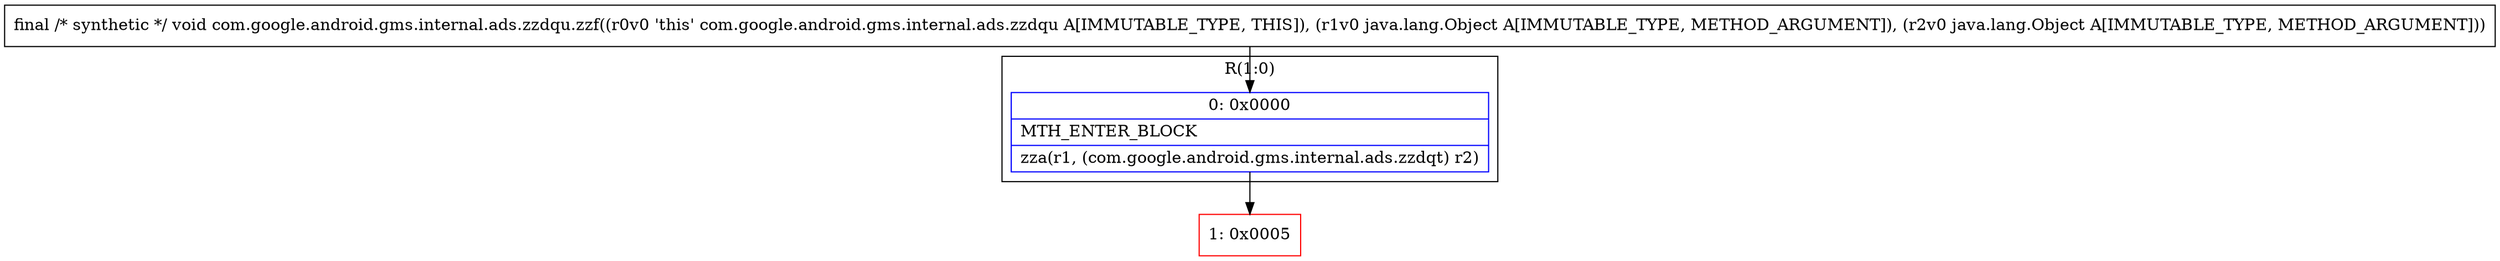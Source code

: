 digraph "CFG forcom.google.android.gms.internal.ads.zzdqu.zzf(Ljava\/lang\/Object;Ljava\/lang\/Object;)V" {
subgraph cluster_Region_654909840 {
label = "R(1:0)";
node [shape=record,color=blue];
Node_0 [shape=record,label="{0\:\ 0x0000|MTH_ENTER_BLOCK\l|zza(r1, (com.google.android.gms.internal.ads.zzdqt) r2)\l}"];
}
Node_1 [shape=record,color=red,label="{1\:\ 0x0005}"];
MethodNode[shape=record,label="{final \/* synthetic *\/ void com.google.android.gms.internal.ads.zzdqu.zzf((r0v0 'this' com.google.android.gms.internal.ads.zzdqu A[IMMUTABLE_TYPE, THIS]), (r1v0 java.lang.Object A[IMMUTABLE_TYPE, METHOD_ARGUMENT]), (r2v0 java.lang.Object A[IMMUTABLE_TYPE, METHOD_ARGUMENT])) }"];
MethodNode -> Node_0;
Node_0 -> Node_1;
}

